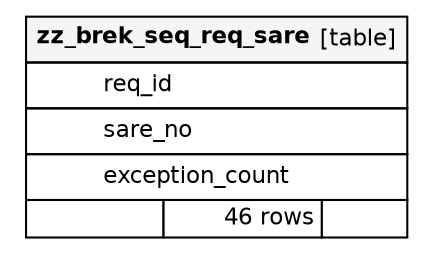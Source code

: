 // dot 2.40 on Mac OS X 10.12.6
// SchemaSpy rev Unknown
digraph "zz_brek_seq_req_sare" {
  graph [
    rankdir="RL"
    bgcolor="#ffffff"
    nodesep="0.18"
    ranksep="0.46"
    fontname="Helvetica"
    fontsize="11"
    ration="compress"
  ];
  node [
    fontname="Helvetica"
    fontsize="11"
    shape="plaintext"
  ];
  edge [
    arrowsize="0.8"
  ];
  "zz_brek_seq_req_sare" [
   label=<
    <TABLE BORDER="0" CELLBORDER="1" CELLSPACING="0" BGCOLOR="#ffffff">
      <TR><TD COLSPAN="3"  BGCOLOR="#f5f5f5"><TABLE BORDER="0" CELLSPACING="0"><TR><TD ALIGN="LEFT"><B>zz_brek_seq_req_sare</B></TD><TD ALIGN="RIGHT">[table]</TD></TR></TABLE></TD></TR>
      <TR><TD PORT="req_id" COLSPAN="3" ALIGN="LEFT"><TABLE BORDER="0" CELLSPACING="0" ALIGN="LEFT"><TR ALIGN="LEFT"><TD ALIGN="LEFT" FIXEDSIZE="TRUE" WIDTH="15" HEIGHT="16"></TD><TD ALIGN="LEFT" FIXEDSIZE="TRUE" WIDTH="128" HEIGHT="16">req_id</TD></TR></TABLE></TD></TR>
      <TR><TD PORT="sare_no" COLSPAN="3" ALIGN="LEFT"><TABLE BORDER="0" CELLSPACING="0" ALIGN="LEFT"><TR ALIGN="LEFT"><TD ALIGN="LEFT" FIXEDSIZE="TRUE" WIDTH="15" HEIGHT="16"></TD><TD ALIGN="LEFT" FIXEDSIZE="TRUE" WIDTH="128" HEIGHT="16">sare_no</TD></TR></TABLE></TD></TR>
      <TR><TD PORT="exception_count" COLSPAN="3" ALIGN="LEFT"><TABLE BORDER="0" CELLSPACING="0" ALIGN="LEFT"><TR ALIGN="LEFT"><TD ALIGN="LEFT" FIXEDSIZE="TRUE" WIDTH="15" HEIGHT="16"></TD><TD ALIGN="LEFT" FIXEDSIZE="TRUE" WIDTH="128" HEIGHT="16">exception_count</TD></TR></TABLE></TD></TR>
      <TR><TD ALIGN="LEFT" BGCOLOR="#ffffff">  </TD><TD ALIGN="RIGHT" BGCOLOR="#ffffff">46 rows</TD><TD ALIGN="RIGHT" BGCOLOR="#ffffff">  </TD></TR>
    </TABLE>>
    URL="tables/zz_brek_seq_req_sare.html"
    tooltip="zz_brek_seq_req_sare"
  ];
}
